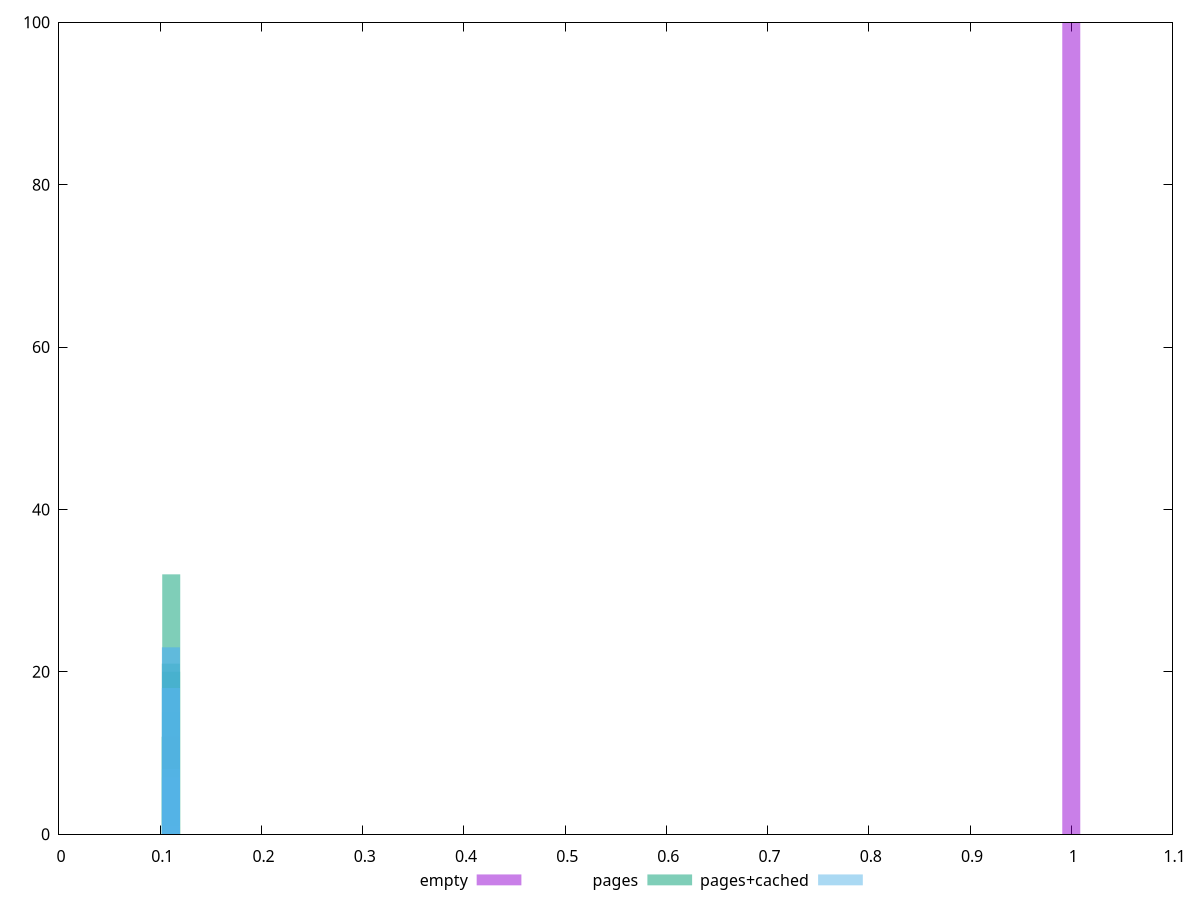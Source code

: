 $_empty <<EOF
1 100
EOF
$_pages <<EOF
0.11062744285100029 15
0.1105058742324827 21
0.11038430561396512 12
0.11087058008803545 32
0.11074901146951786 20
EOF
$_pagesCached <<EOF
0.11063677635031552 1
0.1105696745291818 23
0.11057320620397831 23
0.11057144036658005 18
0.11057497204137656 18
0.11056790869178354 7
0.11057673787877483 8
0.11056614285438529 1
0.11056437701698703 1
EOF
set key outside below
set terminal pngcairo
set output "report_00004_2020-11-02T20-21-41.718Z/uses-long-cache-ttl/uses-long-cache-ttl_empty_pages_pages+cached+hist.png"
set boxwidth 0.0177923138877207
set style fill transparent solid 0.5 noborder
set yrange [0:100]
plot $_empty title "empty" with boxes ,$_pages title "pages" with boxes ,$_pagesCached title "pages+cached" with boxes ,